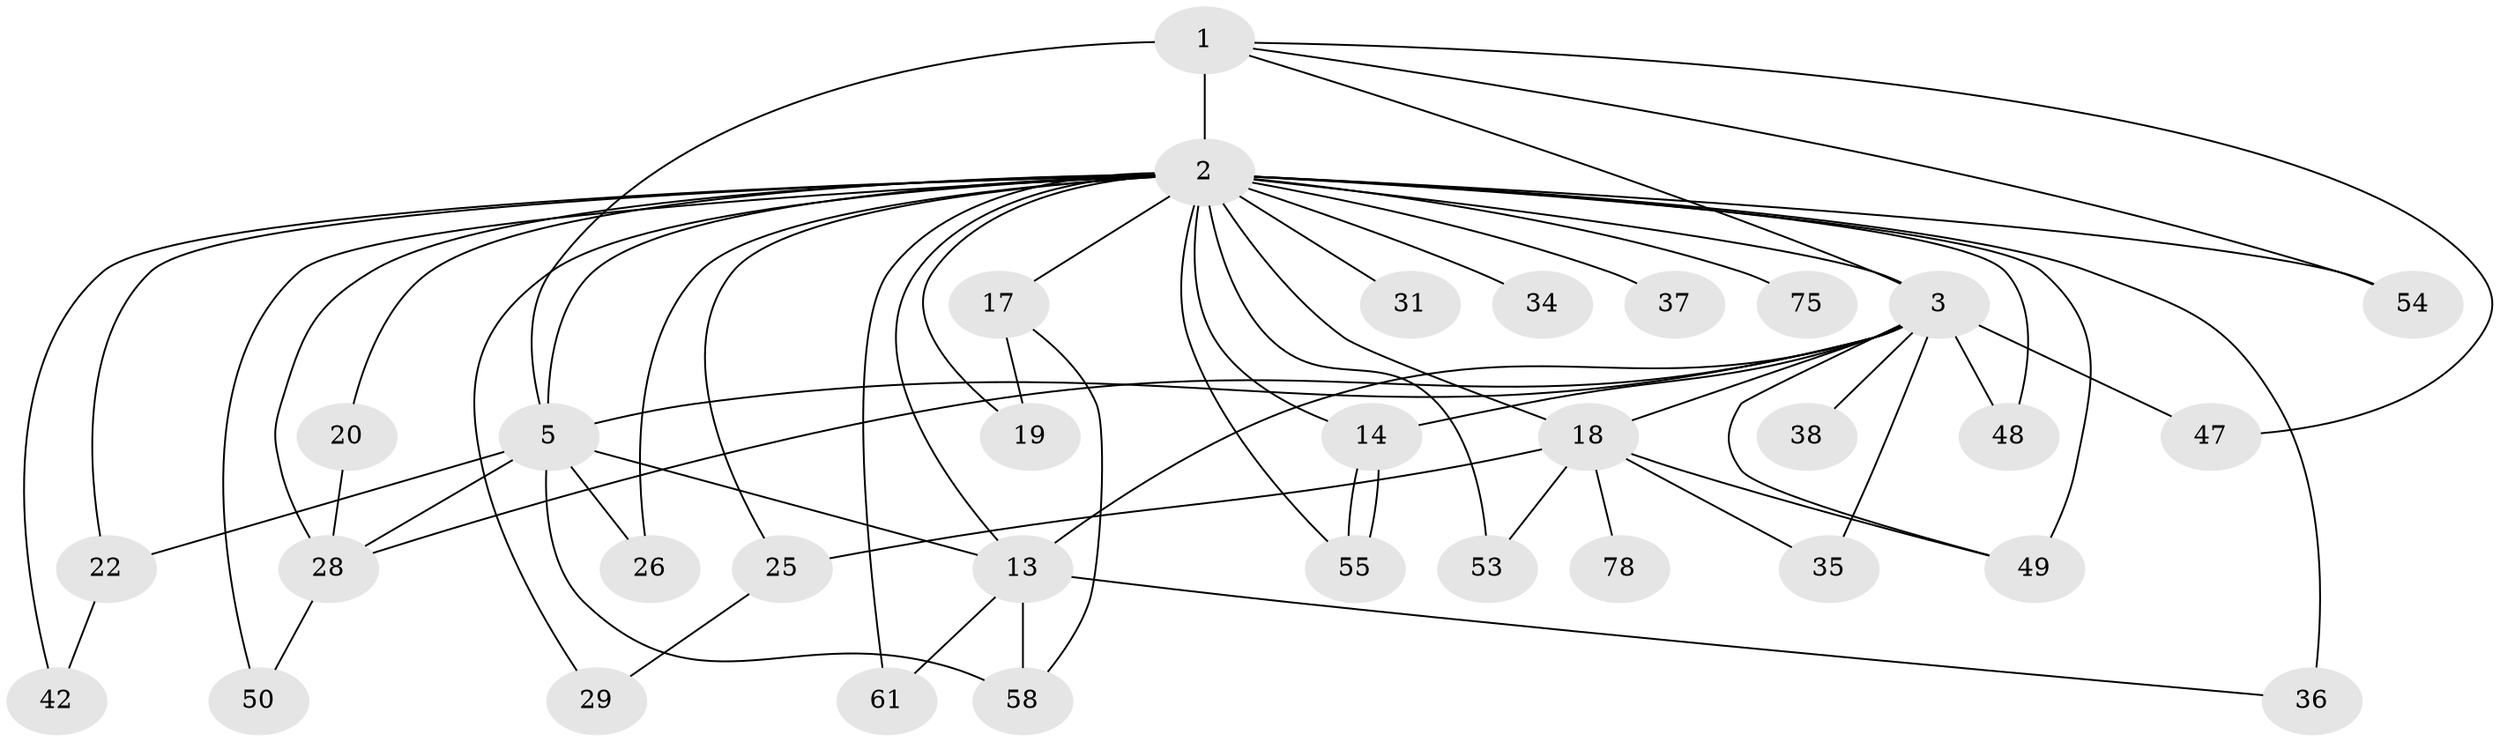 // original degree distribution, {15: 0.024096385542168676, 19: 0.012048192771084338, 16: 0.012048192771084338, 18: 0.012048192771084338, 26: 0.024096385542168676, 11: 0.012048192771084338, 13: 0.012048192771084338, 20: 0.012048192771084338, 4: 0.10843373493975904, 9: 0.024096385542168676, 2: 0.5662650602409639, 7: 0.012048192771084338, 3: 0.13253012048192772, 5: 0.03614457831325301}
// Generated by graph-tools (version 1.1) at 2025/17/03/04/25 18:17:51]
// undirected, 33 vertices, 62 edges
graph export_dot {
graph [start="1"]
  node [color=gray90,style=filled];
  1;
  2 [super="+10+15+51+73+6+41+52+8+4"];
  3 [super="+9+12+40+65+62"];
  5 [super="+11+21+59+39+7+30+16"];
  13;
  14;
  17;
  18 [super="+74+27+43"];
  19;
  20;
  22;
  25;
  26;
  28 [super="+71+44"];
  29;
  31;
  34;
  35;
  36 [super="+45"];
  37;
  38;
  42;
  47;
  48;
  49;
  50;
  53;
  54;
  55 [super="+72"];
  58 [super="+83"];
  61;
  75;
  78;
  1 -- 2 [weight=8];
  1 -- 3 [weight=2];
  1 -- 5 [weight=3];
  1 -- 47;
  1 -- 54;
  2 -- 3 [weight=17];
  2 -- 5 [weight=14];
  2 -- 17 [weight=2];
  2 -- 26;
  2 -- 54;
  2 -- 61;
  2 -- 34;
  2 -- 36 [weight=3];
  2 -- 37 [weight=2];
  2 -- 18 [weight=2];
  2 -- 19;
  2 -- 20;
  2 -- 22 [weight=2];
  2 -- 55;
  2 -- 13 [weight=2];
  2 -- 28 [weight=2];
  2 -- 29;
  2 -- 49 [weight=2];
  2 -- 50;
  2 -- 75;
  2 -- 25 [weight=2];
  2 -- 31;
  2 -- 42;
  2 -- 14;
  2 -- 48;
  2 -- 53;
  3 -- 5 [weight=7];
  3 -- 13 [weight=3];
  3 -- 48;
  3 -- 14;
  3 -- 47;
  3 -- 35;
  3 -- 38;
  3 -- 49;
  3 -- 18;
  3 -- 28;
  5 -- 22;
  5 -- 26;
  5 -- 13;
  5 -- 28;
  5 -- 58;
  13 -- 58;
  13 -- 61;
  13 -- 36;
  14 -- 55;
  14 -- 55;
  17 -- 19;
  17 -- 58;
  18 -- 53;
  18 -- 49;
  18 -- 25;
  18 -- 35;
  18 -- 78;
  20 -- 28;
  22 -- 42;
  25 -- 29;
  28 -- 50;
}
